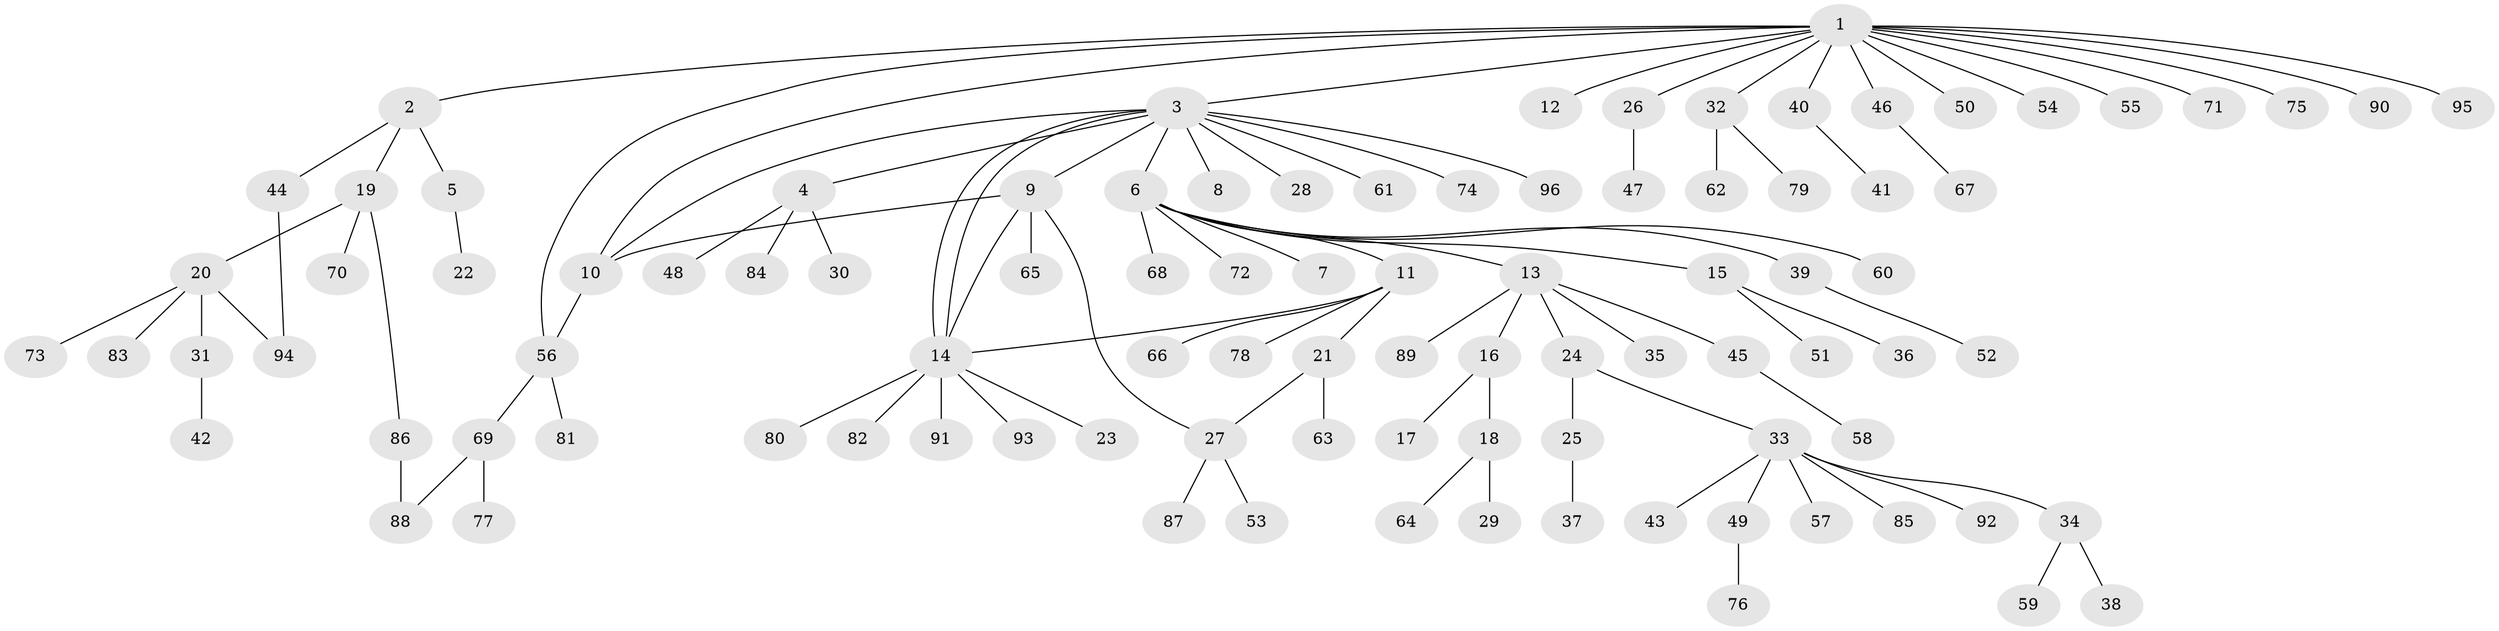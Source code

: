 // Generated by graph-tools (version 1.1) at 2025/48/03/09/25 04:48:42]
// undirected, 96 vertices, 104 edges
graph export_dot {
graph [start="1"]
  node [color=gray90,style=filled];
  1;
  2;
  3;
  4;
  5;
  6;
  7;
  8;
  9;
  10;
  11;
  12;
  13;
  14;
  15;
  16;
  17;
  18;
  19;
  20;
  21;
  22;
  23;
  24;
  25;
  26;
  27;
  28;
  29;
  30;
  31;
  32;
  33;
  34;
  35;
  36;
  37;
  38;
  39;
  40;
  41;
  42;
  43;
  44;
  45;
  46;
  47;
  48;
  49;
  50;
  51;
  52;
  53;
  54;
  55;
  56;
  57;
  58;
  59;
  60;
  61;
  62;
  63;
  64;
  65;
  66;
  67;
  68;
  69;
  70;
  71;
  72;
  73;
  74;
  75;
  76;
  77;
  78;
  79;
  80;
  81;
  82;
  83;
  84;
  85;
  86;
  87;
  88;
  89;
  90;
  91;
  92;
  93;
  94;
  95;
  96;
  1 -- 2;
  1 -- 3;
  1 -- 10;
  1 -- 12;
  1 -- 26;
  1 -- 32;
  1 -- 40;
  1 -- 46;
  1 -- 50;
  1 -- 54;
  1 -- 55;
  1 -- 56;
  1 -- 71;
  1 -- 75;
  1 -- 90;
  1 -- 95;
  2 -- 5;
  2 -- 19;
  2 -- 44;
  3 -- 4;
  3 -- 6;
  3 -- 8;
  3 -- 9;
  3 -- 10;
  3 -- 14;
  3 -- 14;
  3 -- 28;
  3 -- 61;
  3 -- 74;
  3 -- 96;
  4 -- 30;
  4 -- 48;
  4 -- 84;
  5 -- 22;
  6 -- 7;
  6 -- 11;
  6 -- 13;
  6 -- 15;
  6 -- 39;
  6 -- 60;
  6 -- 68;
  6 -- 72;
  9 -- 10;
  9 -- 14;
  9 -- 27;
  9 -- 65;
  10 -- 56;
  11 -- 14;
  11 -- 21;
  11 -- 66;
  11 -- 78;
  13 -- 16;
  13 -- 24;
  13 -- 35;
  13 -- 45;
  13 -- 89;
  14 -- 23;
  14 -- 80;
  14 -- 82;
  14 -- 91;
  14 -- 93;
  15 -- 36;
  15 -- 51;
  16 -- 17;
  16 -- 18;
  18 -- 29;
  18 -- 64;
  19 -- 20;
  19 -- 70;
  19 -- 86;
  20 -- 31;
  20 -- 73;
  20 -- 83;
  20 -- 94;
  21 -- 27;
  21 -- 63;
  24 -- 25;
  24 -- 33;
  25 -- 37;
  26 -- 47;
  27 -- 53;
  27 -- 87;
  31 -- 42;
  32 -- 62;
  32 -- 79;
  33 -- 34;
  33 -- 43;
  33 -- 49;
  33 -- 57;
  33 -- 85;
  33 -- 92;
  34 -- 38;
  34 -- 59;
  39 -- 52;
  40 -- 41;
  44 -- 94;
  45 -- 58;
  46 -- 67;
  49 -- 76;
  56 -- 69;
  56 -- 81;
  69 -- 77;
  69 -- 88;
  86 -- 88;
}
